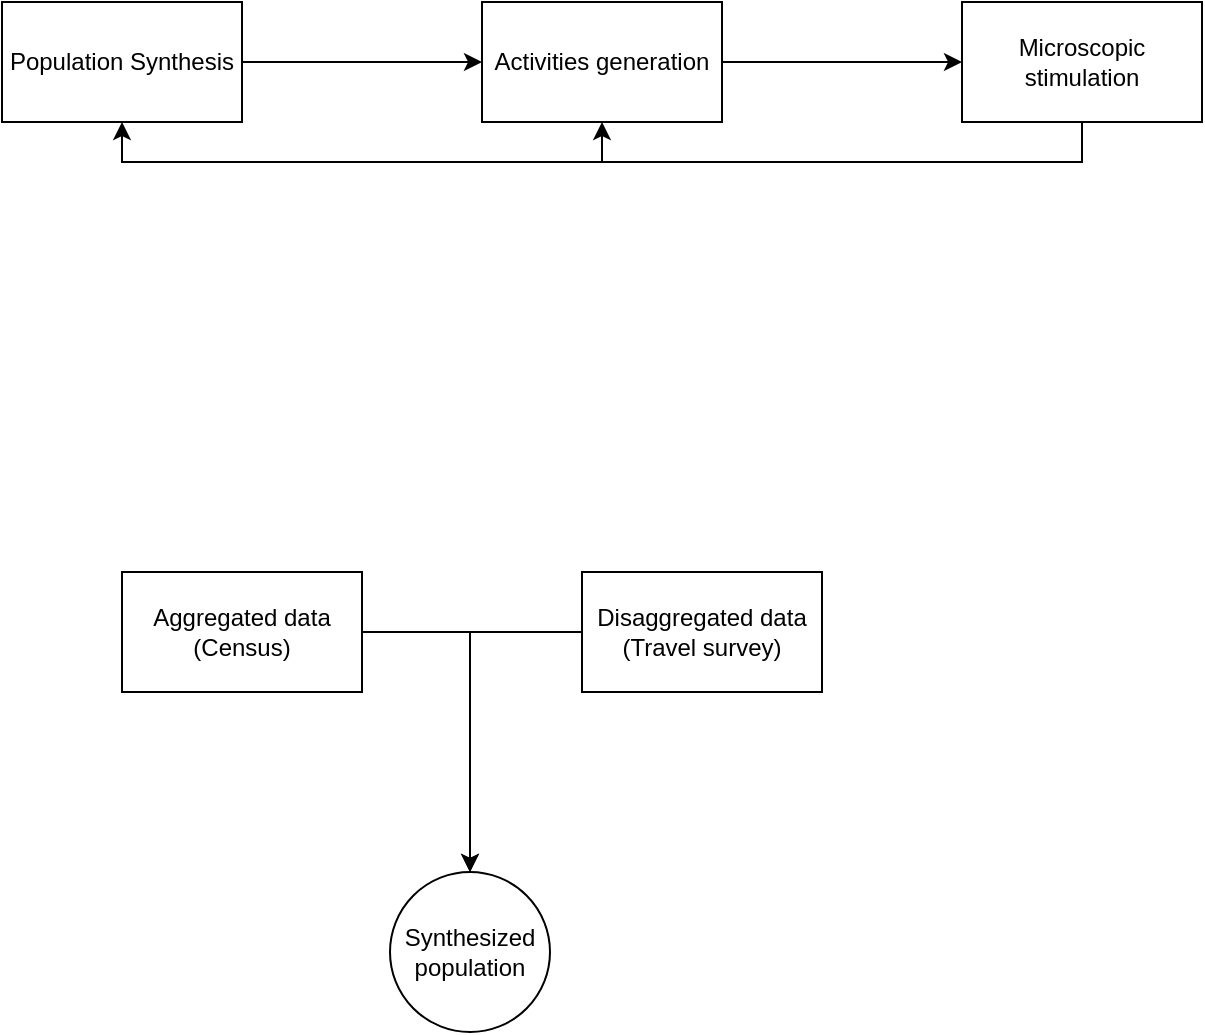 <mxfile version="20.8.20" type="github">
  <diagram id="PY-lXQE63bLjCUSireyt" name="Page-1">
    <mxGraphModel dx="969" dy="593" grid="1" gridSize="10" guides="1" tooltips="1" connect="1" arrows="1" fold="1" page="1" pageScale="1" pageWidth="827" pageHeight="1169" math="0" shadow="0">
      <root>
        <mxCell id="0" />
        <mxCell id="1" parent="0" />
        <mxCell id="jwCAd1BBkAyQGHnNlh4i-4" style="edgeStyle=orthogonalEdgeStyle;rounded=0;orthogonalLoop=1;jettySize=auto;html=1;exitX=1;exitY=0.5;exitDx=0;exitDy=0;entryX=0;entryY=0.5;entryDx=0;entryDy=0;" parent="1" source="jwCAd1BBkAyQGHnNlh4i-1" target="jwCAd1BBkAyQGHnNlh4i-2" edge="1">
          <mxGeometry relative="1" as="geometry" />
        </mxCell>
        <mxCell id="jwCAd1BBkAyQGHnNlh4i-1" value="Population Synthesis" style="rounded=0;whiteSpace=wrap;html=1;" parent="1" vertex="1">
          <mxGeometry x="80" y="525" width="120" height="60" as="geometry" />
        </mxCell>
        <mxCell id="jwCAd1BBkAyQGHnNlh4i-5" style="edgeStyle=orthogonalEdgeStyle;rounded=0;orthogonalLoop=1;jettySize=auto;html=1;exitX=1;exitY=0.5;exitDx=0;exitDy=0;entryX=0;entryY=0.5;entryDx=0;entryDy=0;" parent="1" source="jwCAd1BBkAyQGHnNlh4i-2" target="jwCAd1BBkAyQGHnNlh4i-3" edge="1">
          <mxGeometry relative="1" as="geometry" />
        </mxCell>
        <mxCell id="jwCAd1BBkAyQGHnNlh4i-2" value="Activities generation" style="rounded=0;whiteSpace=wrap;html=1;" parent="1" vertex="1">
          <mxGeometry x="320" y="525" width="120" height="60" as="geometry" />
        </mxCell>
        <mxCell id="jwCAd1BBkAyQGHnNlh4i-6" style="edgeStyle=orthogonalEdgeStyle;rounded=0;orthogonalLoop=1;jettySize=auto;html=1;entryX=0.5;entryY=1;entryDx=0;entryDy=0;" parent="1" source="jwCAd1BBkAyQGHnNlh4i-3" target="jwCAd1BBkAyQGHnNlh4i-2" edge="1">
          <mxGeometry relative="1" as="geometry">
            <Array as="points">
              <mxPoint x="620" y="605" />
              <mxPoint x="380" y="605" />
            </Array>
          </mxGeometry>
        </mxCell>
        <mxCell id="jwCAd1BBkAyQGHnNlh4i-7" style="edgeStyle=orthogonalEdgeStyle;rounded=0;orthogonalLoop=1;jettySize=auto;html=1;entryX=0.5;entryY=1;entryDx=0;entryDy=0;" parent="1" source="jwCAd1BBkAyQGHnNlh4i-3" target="jwCAd1BBkAyQGHnNlh4i-1" edge="1">
          <mxGeometry relative="1" as="geometry">
            <Array as="points">
              <mxPoint x="620" y="605" />
              <mxPoint x="140" y="605" />
            </Array>
          </mxGeometry>
        </mxCell>
        <mxCell id="jwCAd1BBkAyQGHnNlh4i-3" value="Microscopic stimulation" style="rounded=0;whiteSpace=wrap;html=1;" parent="1" vertex="1">
          <mxGeometry x="560" y="525" width="120" height="60" as="geometry" />
        </mxCell>
        <mxCell id="g9wO3NvUFFKMFQRH4kqN-5" style="edgeStyle=orthogonalEdgeStyle;rounded=0;orthogonalLoop=1;jettySize=auto;html=1;entryX=0.5;entryY=0;entryDx=0;entryDy=0;" edge="1" parent="1" source="g9wO3NvUFFKMFQRH4kqN-1" target="g9wO3NvUFFKMFQRH4kqN-4">
          <mxGeometry relative="1" as="geometry" />
        </mxCell>
        <mxCell id="g9wO3NvUFFKMFQRH4kqN-1" value="Aggregated data (Census)" style="rounded=0;whiteSpace=wrap;html=1;" vertex="1" parent="1">
          <mxGeometry x="140" y="810" width="120" height="60" as="geometry" />
        </mxCell>
        <mxCell id="g9wO3NvUFFKMFQRH4kqN-7" style="edgeStyle=orthogonalEdgeStyle;rounded=0;orthogonalLoop=1;jettySize=auto;html=1;entryX=0.5;entryY=0;entryDx=0;entryDy=0;" edge="1" parent="1" source="g9wO3NvUFFKMFQRH4kqN-2" target="g9wO3NvUFFKMFQRH4kqN-4">
          <mxGeometry relative="1" as="geometry">
            <Array as="points">
              <mxPoint x="314" y="840" />
            </Array>
          </mxGeometry>
        </mxCell>
        <mxCell id="g9wO3NvUFFKMFQRH4kqN-2" value="Disaggregated data (Travel survey)" style="rounded=0;whiteSpace=wrap;html=1;" vertex="1" parent="1">
          <mxGeometry x="370" y="810" width="120" height="60" as="geometry" />
        </mxCell>
        <mxCell id="g9wO3NvUFFKMFQRH4kqN-4" value="Synthesized population" style="ellipse;whiteSpace=wrap;html=1;aspect=fixed;" vertex="1" parent="1">
          <mxGeometry x="274" y="960" width="80" height="80" as="geometry" />
        </mxCell>
      </root>
    </mxGraphModel>
  </diagram>
</mxfile>
